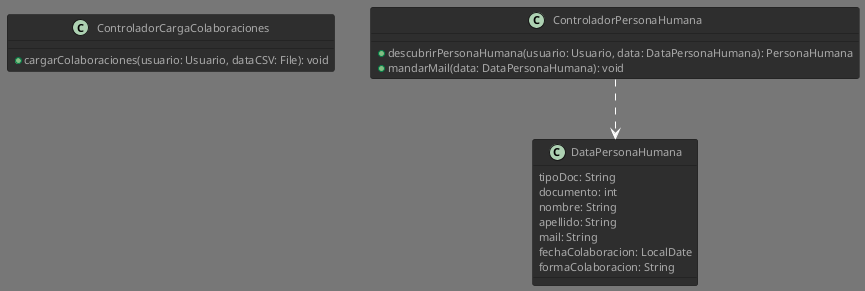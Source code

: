 @startuml diagramaDeClasesControladores
!theme reddress-darkblue

class ControladorCargaColaboraciones {
    + cargarColaboraciones(usuario: Usuario, dataCSV: File): void
}


/'
void cargarColaboraciones(usuario: Usuario, archivoCSV: String){
    
    Permiso permisoCargarColaboraciones = RepositorioPermisos.buscar("CARGAR_COLABORACION");
    if(!usuario.getRol().tenesPermiso(permisoCargarColaboraciones)) {
        throw new PermisoInsuficienteException(permisoCargarColaboraciones);
    }
    
    // Crear un objeto Reader para el archivo CSV
    Reader reader = new FileReader(archivoCSV);

    // Crear un parser CSV con el formato predeterminado
    CSVParser csvParser = CSVFormat.DEFAULT.parse(reader);

    for (CSVRecord record : csvParser) {
        // Acceder a los valores de cada columna por su índice
        String TipoDocumento = record.get(0);
        Int DNI = record.get(1);
        Documento doc = new Documento(TipoDocumento, DNI);
        PersonaHumana persona = RepositorioPersonaHumana.buscar(doc);
        if(persona == NULL) {
            crear usuario
            crear persona humana y ponerle el usuario
            
            mandar Mail
        }

        crear instancias de contribuciones
        asignarlas a la persona

        actualizar persona en repositorio
    }
}
tipo doc    documento   fecha colaboracion      forma colab         cantidad
dni         111         25/5/2024               dinero              100
dni         120         25/5/2024               dinero              50
dni         111         25/5/2024               entraga_tarjetas    3
'/


class ControladorPersonaHumana {
    + descubrirPersonaHumana(usuario: Usuario, data: DataPersonaHumana): PersonaHumana
    + mandarMail(data: DataPersonaHumana): void
}

ControladorPersonaHumana ..> DataPersonaHumana

class DataPersonaHumana {
    tipoDoc: String
    documento: int
    nombre: String
    apellido: String
    mail: String
    fechaColaboracion: LocalDate
    formaColaboracion: String
}

@enduml